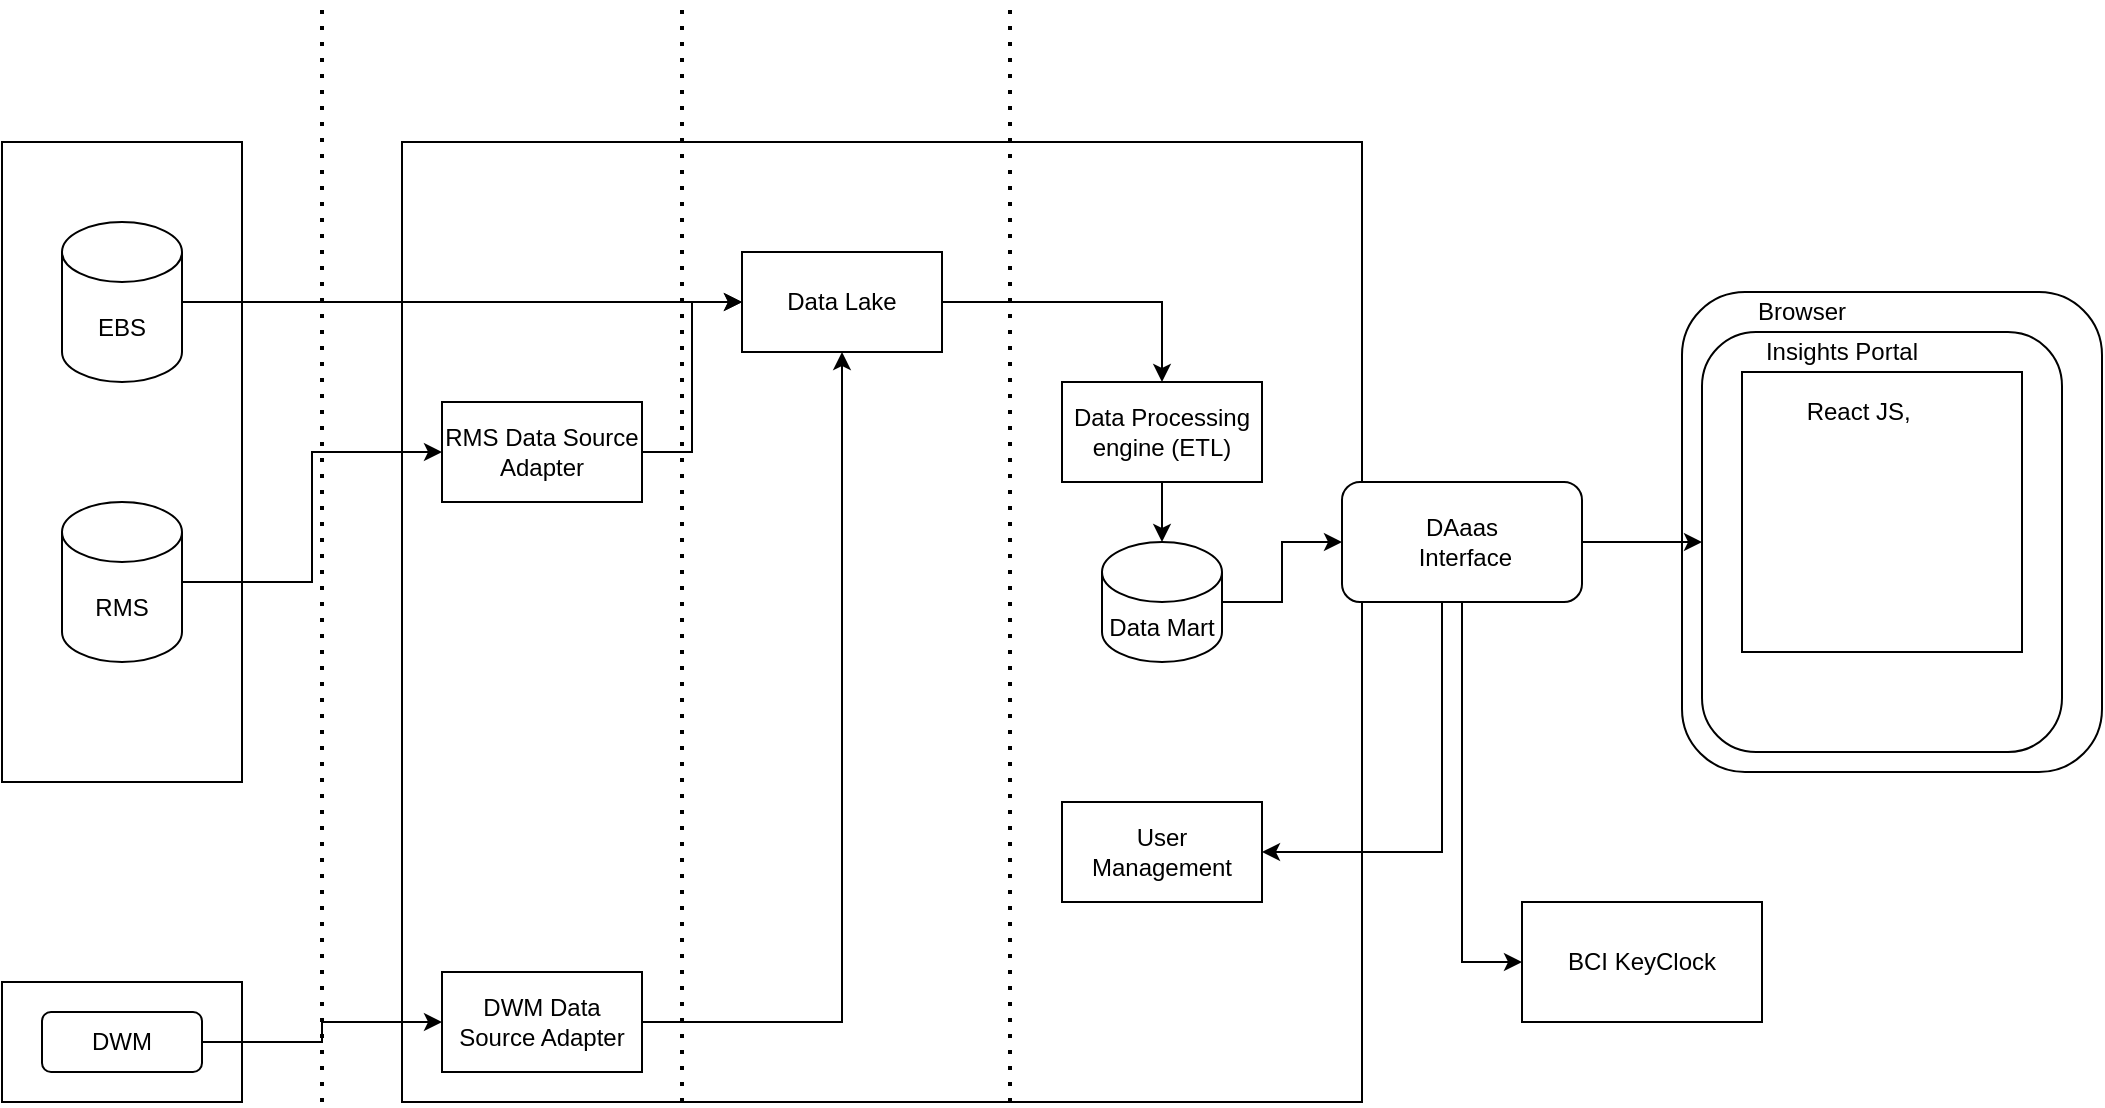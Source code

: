 <mxfile version="22.1.7" type="github">
  <diagram name="Page-1" id="FIEWSwXzCEZSGsIRjYD_">
    <mxGraphModel dx="1674" dy="746" grid="1" gridSize="10" guides="1" tooltips="1" connect="1" arrows="1" fold="1" page="1" pageScale="1" pageWidth="1169" pageHeight="827" math="0" shadow="0">
      <root>
        <mxCell id="0" />
        <mxCell id="1" parent="0" />
        <mxCell id="B5_etHLyTeucPjupkv1W-7" value="" style="whiteSpace=wrap;html=1;aspect=fixed;" vertex="1" parent="1">
          <mxGeometry x="280" y="80" width="480" height="480" as="geometry" />
        </mxCell>
        <mxCell id="B5_etHLyTeucPjupkv1W-2" value="" style="rounded=0;whiteSpace=wrap;html=1;" vertex="1" parent="1">
          <mxGeometry x="80" y="80" width="120" height="320" as="geometry" />
        </mxCell>
        <mxCell id="B5_etHLyTeucPjupkv1W-3" value="" style="rounded=0;whiteSpace=wrap;html=1;" vertex="1" parent="1">
          <mxGeometry x="80" y="500" width="120" height="60" as="geometry" />
        </mxCell>
        <mxCell id="B5_etHLyTeucPjupkv1W-26" style="edgeStyle=orthogonalEdgeStyle;rounded=0;orthogonalLoop=1;jettySize=auto;html=1;exitX=1;exitY=0.5;exitDx=0;exitDy=0;entryX=0;entryY=0.5;entryDx=0;entryDy=0;" edge="1" parent="1" source="B5_etHLyTeucPjupkv1W-4" target="B5_etHLyTeucPjupkv1W-14">
          <mxGeometry relative="1" as="geometry" />
        </mxCell>
        <mxCell id="B5_etHLyTeucPjupkv1W-4" value="DWM" style="rounded=1;whiteSpace=wrap;html=1;" vertex="1" parent="1">
          <mxGeometry x="100" y="515" width="80" height="30" as="geometry" />
        </mxCell>
        <mxCell id="B5_etHLyTeucPjupkv1W-24" style="edgeStyle=orthogonalEdgeStyle;rounded=0;orthogonalLoop=1;jettySize=auto;html=1;entryX=0;entryY=0.5;entryDx=0;entryDy=0;" edge="1" parent="1" source="B5_etHLyTeucPjupkv1W-5" target="B5_etHLyTeucPjupkv1W-15">
          <mxGeometry relative="1" as="geometry" />
        </mxCell>
        <mxCell id="B5_etHLyTeucPjupkv1W-5" value="EBS" style="shape=cylinder3;whiteSpace=wrap;html=1;boundedLbl=1;backgroundOutline=1;size=15;" vertex="1" parent="1">
          <mxGeometry x="110" y="120" width="60" height="80" as="geometry" />
        </mxCell>
        <mxCell id="B5_etHLyTeucPjupkv1W-25" style="edgeStyle=orthogonalEdgeStyle;rounded=0;orthogonalLoop=1;jettySize=auto;html=1;entryX=0;entryY=0.5;entryDx=0;entryDy=0;" edge="1" parent="1" source="B5_etHLyTeucPjupkv1W-6" target="B5_etHLyTeucPjupkv1W-13">
          <mxGeometry relative="1" as="geometry" />
        </mxCell>
        <mxCell id="B5_etHLyTeucPjupkv1W-6" value="RMS" style="shape=cylinder3;whiteSpace=wrap;html=1;boundedLbl=1;backgroundOutline=1;size=15;" vertex="1" parent="1">
          <mxGeometry x="110" y="260" width="60" height="80" as="geometry" />
        </mxCell>
        <mxCell id="B5_etHLyTeucPjupkv1W-9" value="" style="endArrow=none;dashed=1;html=1;dashPattern=1 3;strokeWidth=2;rounded=0;" edge="1" parent="1">
          <mxGeometry width="50" height="50" relative="1" as="geometry">
            <mxPoint x="240" y="560" as="sourcePoint" />
            <mxPoint x="240" y="10" as="targetPoint" />
          </mxGeometry>
        </mxCell>
        <mxCell id="B5_etHLyTeucPjupkv1W-10" value="" style="endArrow=none;dashed=1;html=1;dashPattern=1 3;strokeWidth=2;rounded=0;" edge="1" parent="1">
          <mxGeometry width="50" height="50" relative="1" as="geometry">
            <mxPoint x="420" y="560" as="sourcePoint" />
            <mxPoint x="420" y="10" as="targetPoint" />
          </mxGeometry>
        </mxCell>
        <mxCell id="B5_etHLyTeucPjupkv1W-11" value="" style="endArrow=none;dashed=1;html=1;dashPattern=1 3;strokeWidth=2;rounded=0;" edge="1" parent="1">
          <mxGeometry width="50" height="50" relative="1" as="geometry">
            <mxPoint x="584" y="560" as="sourcePoint" />
            <mxPoint x="584" y="10" as="targetPoint" />
          </mxGeometry>
        </mxCell>
        <mxCell id="B5_etHLyTeucPjupkv1W-27" style="edgeStyle=orthogonalEdgeStyle;rounded=0;orthogonalLoop=1;jettySize=auto;html=1;entryX=0;entryY=0.5;entryDx=0;entryDy=0;" edge="1" parent="1" source="B5_etHLyTeucPjupkv1W-13" target="B5_etHLyTeucPjupkv1W-15">
          <mxGeometry relative="1" as="geometry" />
        </mxCell>
        <mxCell id="B5_etHLyTeucPjupkv1W-13" value="RMS Data Source Adapter" style="rounded=0;whiteSpace=wrap;html=1;" vertex="1" parent="1">
          <mxGeometry x="300" y="210" width="100" height="50" as="geometry" />
        </mxCell>
        <mxCell id="B5_etHLyTeucPjupkv1W-28" style="edgeStyle=orthogonalEdgeStyle;rounded=0;orthogonalLoop=1;jettySize=auto;html=1;entryX=0.5;entryY=1;entryDx=0;entryDy=0;" edge="1" parent="1" source="B5_etHLyTeucPjupkv1W-14" target="B5_etHLyTeucPjupkv1W-15">
          <mxGeometry relative="1" as="geometry" />
        </mxCell>
        <mxCell id="B5_etHLyTeucPjupkv1W-14" value="DWM Data Source Adapter" style="rounded=0;whiteSpace=wrap;html=1;" vertex="1" parent="1">
          <mxGeometry x="300" y="495" width="100" height="50" as="geometry" />
        </mxCell>
        <mxCell id="B5_etHLyTeucPjupkv1W-29" style="edgeStyle=orthogonalEdgeStyle;rounded=0;orthogonalLoop=1;jettySize=auto;html=1;" edge="1" parent="1" source="B5_etHLyTeucPjupkv1W-15" target="B5_etHLyTeucPjupkv1W-16">
          <mxGeometry relative="1" as="geometry" />
        </mxCell>
        <mxCell id="B5_etHLyTeucPjupkv1W-15" value="Data Lake" style="rounded=0;whiteSpace=wrap;html=1;" vertex="1" parent="1">
          <mxGeometry x="450" y="135" width="100" height="50" as="geometry" />
        </mxCell>
        <mxCell id="B5_etHLyTeucPjupkv1W-32" value="" style="edgeStyle=orthogonalEdgeStyle;rounded=0;orthogonalLoop=1;jettySize=auto;html=1;" edge="1" parent="1" source="B5_etHLyTeucPjupkv1W-16" target="B5_etHLyTeucPjupkv1W-17">
          <mxGeometry relative="1" as="geometry" />
        </mxCell>
        <mxCell id="B5_etHLyTeucPjupkv1W-16" value="Data Processing engine (ETL)" style="rounded=0;whiteSpace=wrap;html=1;" vertex="1" parent="1">
          <mxGeometry x="610" y="200" width="100" height="50" as="geometry" />
        </mxCell>
        <mxCell id="B5_etHLyTeucPjupkv1W-33" style="edgeStyle=orthogonalEdgeStyle;rounded=0;orthogonalLoop=1;jettySize=auto;html=1;entryX=0;entryY=0.5;entryDx=0;entryDy=0;" edge="1" parent="1" source="B5_etHLyTeucPjupkv1W-17" target="B5_etHLyTeucPjupkv1W-19">
          <mxGeometry relative="1" as="geometry" />
        </mxCell>
        <mxCell id="B5_etHLyTeucPjupkv1W-17" value="Data Mart" style="shape=cylinder3;whiteSpace=wrap;html=1;boundedLbl=1;backgroundOutline=1;size=15;" vertex="1" parent="1">
          <mxGeometry x="630" y="280" width="60" height="60" as="geometry" />
        </mxCell>
        <mxCell id="B5_etHLyTeucPjupkv1W-18" value="User Management" style="rounded=0;whiteSpace=wrap;html=1;" vertex="1" parent="1">
          <mxGeometry x="610" y="410" width="100" height="50" as="geometry" />
        </mxCell>
        <mxCell id="B5_etHLyTeucPjupkv1W-35" style="edgeStyle=orthogonalEdgeStyle;rounded=0;orthogonalLoop=1;jettySize=auto;html=1;entryX=1;entryY=0.5;entryDx=0;entryDy=0;" edge="1" parent="1" source="B5_etHLyTeucPjupkv1W-19" target="B5_etHLyTeucPjupkv1W-18">
          <mxGeometry relative="1" as="geometry">
            <Array as="points">
              <mxPoint x="800" y="435" />
            </Array>
          </mxGeometry>
        </mxCell>
        <mxCell id="B5_etHLyTeucPjupkv1W-36" style="edgeStyle=orthogonalEdgeStyle;rounded=0;orthogonalLoop=1;jettySize=auto;html=1;entryX=0;entryY=0.5;entryDx=0;entryDy=0;" edge="1" parent="1" source="B5_etHLyTeucPjupkv1W-19" target="B5_etHLyTeucPjupkv1W-20">
          <mxGeometry relative="1" as="geometry" />
        </mxCell>
        <mxCell id="B5_etHLyTeucPjupkv1W-19" value="DAaas&lt;br&gt;&amp;nbsp;Interface" style="rounded=1;whiteSpace=wrap;html=1;" vertex="1" parent="1">
          <mxGeometry x="750" y="250" width="120" height="60" as="geometry" />
        </mxCell>
        <mxCell id="B5_etHLyTeucPjupkv1W-20" value="BCI KeyClock" style="rounded=0;whiteSpace=wrap;html=1;" vertex="1" parent="1">
          <mxGeometry x="840" y="460" width="120" height="60" as="geometry" />
        </mxCell>
        <mxCell id="B5_etHLyTeucPjupkv1W-21" value="" style="rounded=1;whiteSpace=wrap;html=1;" vertex="1" parent="1">
          <mxGeometry x="920" y="155" width="210" height="240" as="geometry" />
        </mxCell>
        <mxCell id="B5_etHLyTeucPjupkv1W-22" value="" style="rounded=1;whiteSpace=wrap;html=1;" vertex="1" parent="1">
          <mxGeometry x="930" y="175" width="180" height="210" as="geometry" />
        </mxCell>
        <mxCell id="B5_etHLyTeucPjupkv1W-23" value="" style="whiteSpace=wrap;html=1;aspect=fixed;" vertex="1" parent="1">
          <mxGeometry x="950" y="195" width="140" height="140" as="geometry" />
        </mxCell>
        <mxCell id="B5_etHLyTeucPjupkv1W-37" value="Browser" style="text;html=1;strokeColor=none;fillColor=none;align=center;verticalAlign=middle;whiteSpace=wrap;rounded=0;" vertex="1" parent="1">
          <mxGeometry x="950" y="150" width="60" height="30" as="geometry" />
        </mxCell>
        <mxCell id="B5_etHLyTeucPjupkv1W-38" value="Insights Portal" style="text;html=1;strokeColor=none;fillColor=none;align=center;verticalAlign=middle;whiteSpace=wrap;rounded=0;" vertex="1" parent="1">
          <mxGeometry x="950" y="175" width="100" height="20" as="geometry" />
        </mxCell>
        <mxCell id="B5_etHLyTeucPjupkv1W-39" value="React JS,&amp;nbsp;" style="text;html=1;strokeColor=none;fillColor=none;align=center;verticalAlign=middle;whiteSpace=wrap;rounded=0;" vertex="1" parent="1">
          <mxGeometry x="960" y="205" width="100" height="20" as="geometry" />
        </mxCell>
        <mxCell id="B5_etHLyTeucPjupkv1W-40" style="edgeStyle=orthogonalEdgeStyle;rounded=0;orthogonalLoop=1;jettySize=auto;html=1;entryX=0;entryY=0.5;entryDx=0;entryDy=0;" edge="1" parent="1" source="B5_etHLyTeucPjupkv1W-19" target="B5_etHLyTeucPjupkv1W-22">
          <mxGeometry relative="1" as="geometry" />
        </mxCell>
      </root>
    </mxGraphModel>
  </diagram>
</mxfile>
